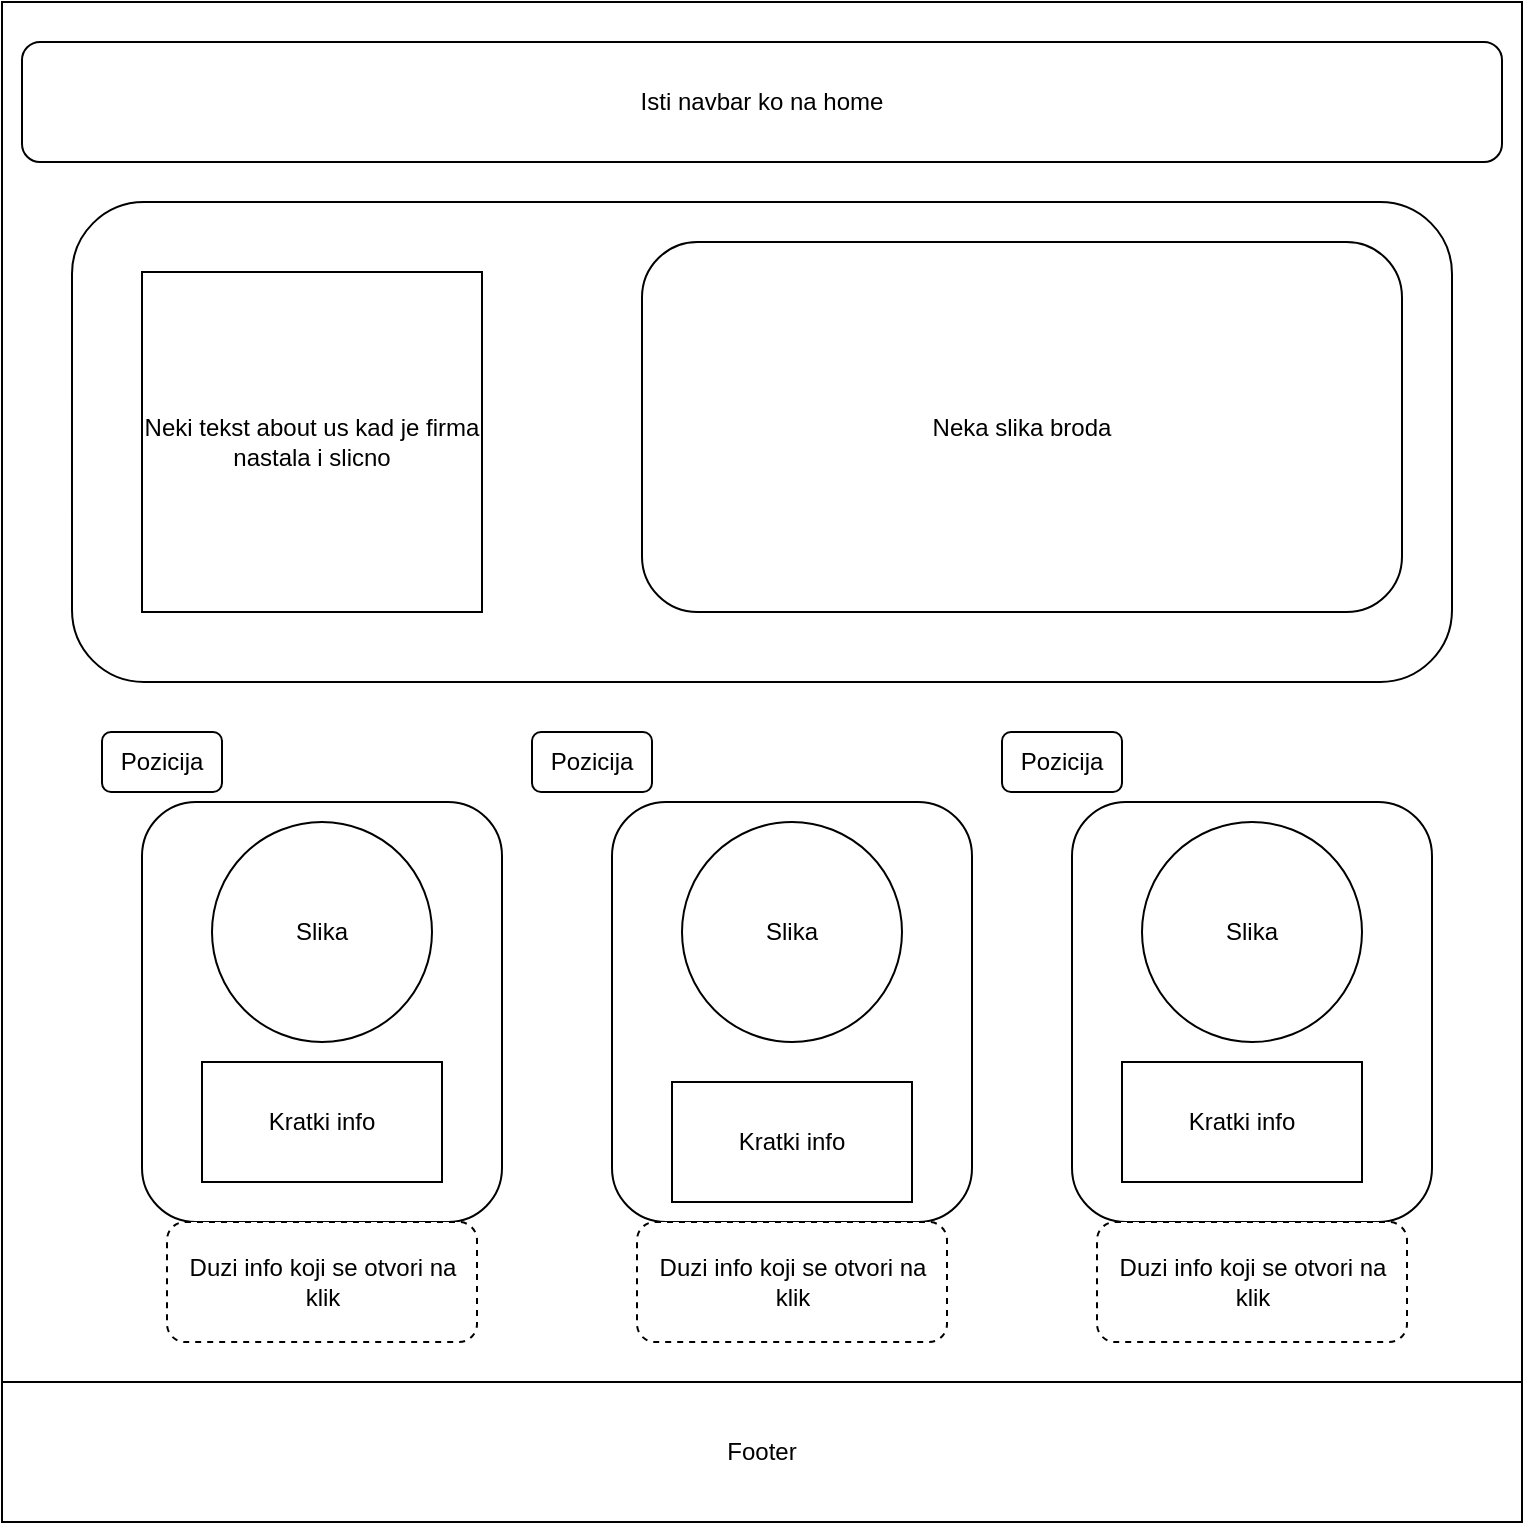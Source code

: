 <mxfile version="13.0.5" type="device"><diagram id="_qt4WmfvjR0RpUZErmmU" name="Page-1"><mxGraphModel dx="1038" dy="582" grid="1" gridSize="10" guides="1" tooltips="1" connect="1" arrows="1" fold="1" page="1" pageScale="1" pageWidth="827" pageHeight="1169" math="0" shadow="0"><root><mxCell id="0"/><mxCell id="1" parent="0"/><mxCell id="QrGv-9S29O0s1tP3ich0-1" value="" style="whiteSpace=wrap;html=1;aspect=fixed;" vertex="1" parent="1"><mxGeometry x="30" y="30" width="760" height="760" as="geometry"/></mxCell><mxCell id="QrGv-9S29O0s1tP3ich0-2" value="Isti navbar ko na home" style="rounded=1;whiteSpace=wrap;html=1;" vertex="1" parent="1"><mxGeometry x="40" y="50" width="740" height="60" as="geometry"/></mxCell><mxCell id="QrGv-9S29O0s1tP3ich0-3" value="" style="rounded=1;whiteSpace=wrap;html=1;" vertex="1" parent="1"><mxGeometry x="65" y="130" width="690" height="240" as="geometry"/></mxCell><mxCell id="QrGv-9S29O0s1tP3ich0-4" value="Neki tekst about us kad je firma nastala i slicno" style="whiteSpace=wrap;html=1;aspect=fixed;" vertex="1" parent="1"><mxGeometry x="100" y="165" width="170" height="170" as="geometry"/></mxCell><mxCell id="QrGv-9S29O0s1tP3ich0-5" value="Neka slika broda" style="rounded=1;whiteSpace=wrap;html=1;" vertex="1" parent="1"><mxGeometry x="350" y="150" width="380" height="185" as="geometry"/></mxCell><mxCell id="QrGv-9S29O0s1tP3ich0-6" value="" style="rounded=1;whiteSpace=wrap;html=1;" vertex="1" parent="1"><mxGeometry x="100" y="430" width="180" height="210" as="geometry"/></mxCell><mxCell id="QrGv-9S29O0s1tP3ich0-7" value="" style="rounded=1;whiteSpace=wrap;html=1;" vertex="1" parent="1"><mxGeometry x="335" y="430" width="180" height="210" as="geometry"/></mxCell><mxCell id="QrGv-9S29O0s1tP3ich0-8" value="" style="rounded=1;whiteSpace=wrap;html=1;" vertex="1" parent="1"><mxGeometry x="565" y="430" width="180" height="210" as="geometry"/></mxCell><mxCell id="QrGv-9S29O0s1tP3ich0-9" value="Slika" style="ellipse;whiteSpace=wrap;html=1;aspect=fixed;" vertex="1" parent="1"><mxGeometry x="135" y="440" width="110" height="110" as="geometry"/></mxCell><mxCell id="QrGv-9S29O0s1tP3ich0-10" value="Slika" style="ellipse;whiteSpace=wrap;html=1;aspect=fixed;" vertex="1" parent="1"><mxGeometry x="600" y="440" width="110" height="110" as="geometry"/></mxCell><mxCell id="QrGv-9S29O0s1tP3ich0-11" value="Slika" style="ellipse;whiteSpace=wrap;html=1;aspect=fixed;" vertex="1" parent="1"><mxGeometry x="370" y="440" width="110" height="110" as="geometry"/></mxCell><mxCell id="QrGv-9S29O0s1tP3ich0-12" value="Kratki info" style="rounded=0;whiteSpace=wrap;html=1;" vertex="1" parent="1"><mxGeometry x="130" y="560" width="120" height="60" as="geometry"/></mxCell><mxCell id="QrGv-9S29O0s1tP3ich0-13" value="&lt;span&gt;Kratki info&lt;/span&gt;" style="rounded=0;whiteSpace=wrap;html=1;" vertex="1" parent="1"><mxGeometry x="365" y="570" width="120" height="60" as="geometry"/></mxCell><mxCell id="QrGv-9S29O0s1tP3ich0-14" value="&lt;span&gt;Kratki info&lt;/span&gt;" style="rounded=0;whiteSpace=wrap;html=1;" vertex="1" parent="1"><mxGeometry x="590" y="560" width="120" height="60" as="geometry"/></mxCell><mxCell id="QrGv-9S29O0s1tP3ich0-15" value="Pozicija" style="rounded=1;whiteSpace=wrap;html=1;" vertex="1" parent="1"><mxGeometry x="80" y="395" width="60" height="30" as="geometry"/></mxCell><mxCell id="QrGv-9S29O0s1tP3ich0-16" value="Pozicija" style="rounded=1;whiteSpace=wrap;html=1;" vertex="1" parent="1"><mxGeometry x="295" y="395" width="60" height="30" as="geometry"/></mxCell><mxCell id="QrGv-9S29O0s1tP3ich0-17" value="Pozicija" style="rounded=1;whiteSpace=wrap;html=1;" vertex="1" parent="1"><mxGeometry x="530" y="395" width="60" height="30" as="geometry"/></mxCell><mxCell id="QrGv-9S29O0s1tP3ich0-18" value="Duzi info koji se otvori na klik" style="rounded=1;whiteSpace=wrap;html=1;dashed=1;" vertex="1" parent="1"><mxGeometry x="112.5" y="640" width="155" height="60" as="geometry"/></mxCell><mxCell id="QrGv-9S29O0s1tP3ich0-23" value="Duzi info koji se otvori na klik" style="rounded=1;whiteSpace=wrap;html=1;dashed=1;" vertex="1" parent="1"><mxGeometry x="577.5" y="640" width="155" height="60" as="geometry"/></mxCell><mxCell id="QrGv-9S29O0s1tP3ich0-24" value="Duzi info koji se otvori na klik" style="rounded=1;whiteSpace=wrap;html=1;dashed=1;" vertex="1" parent="1"><mxGeometry x="347.5" y="640" width="155" height="60" as="geometry"/></mxCell><mxCell id="QrGv-9S29O0s1tP3ich0-26" value="Footer" style="rounded=0;whiteSpace=wrap;html=1;" vertex="1" parent="1"><mxGeometry x="30" y="720" width="760" height="70" as="geometry"/></mxCell></root></mxGraphModel></diagram></mxfile>